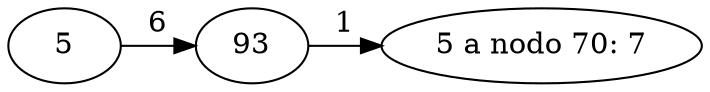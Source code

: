 // The Round Graph
digraph "1_ruta_malla100" {
	5 -> 93 [label=6 constraint=false]
	93 -> 70 [label=1 constraint=false]
	70 [label="5 a nodo 70: 7" xlabel=""]
}
